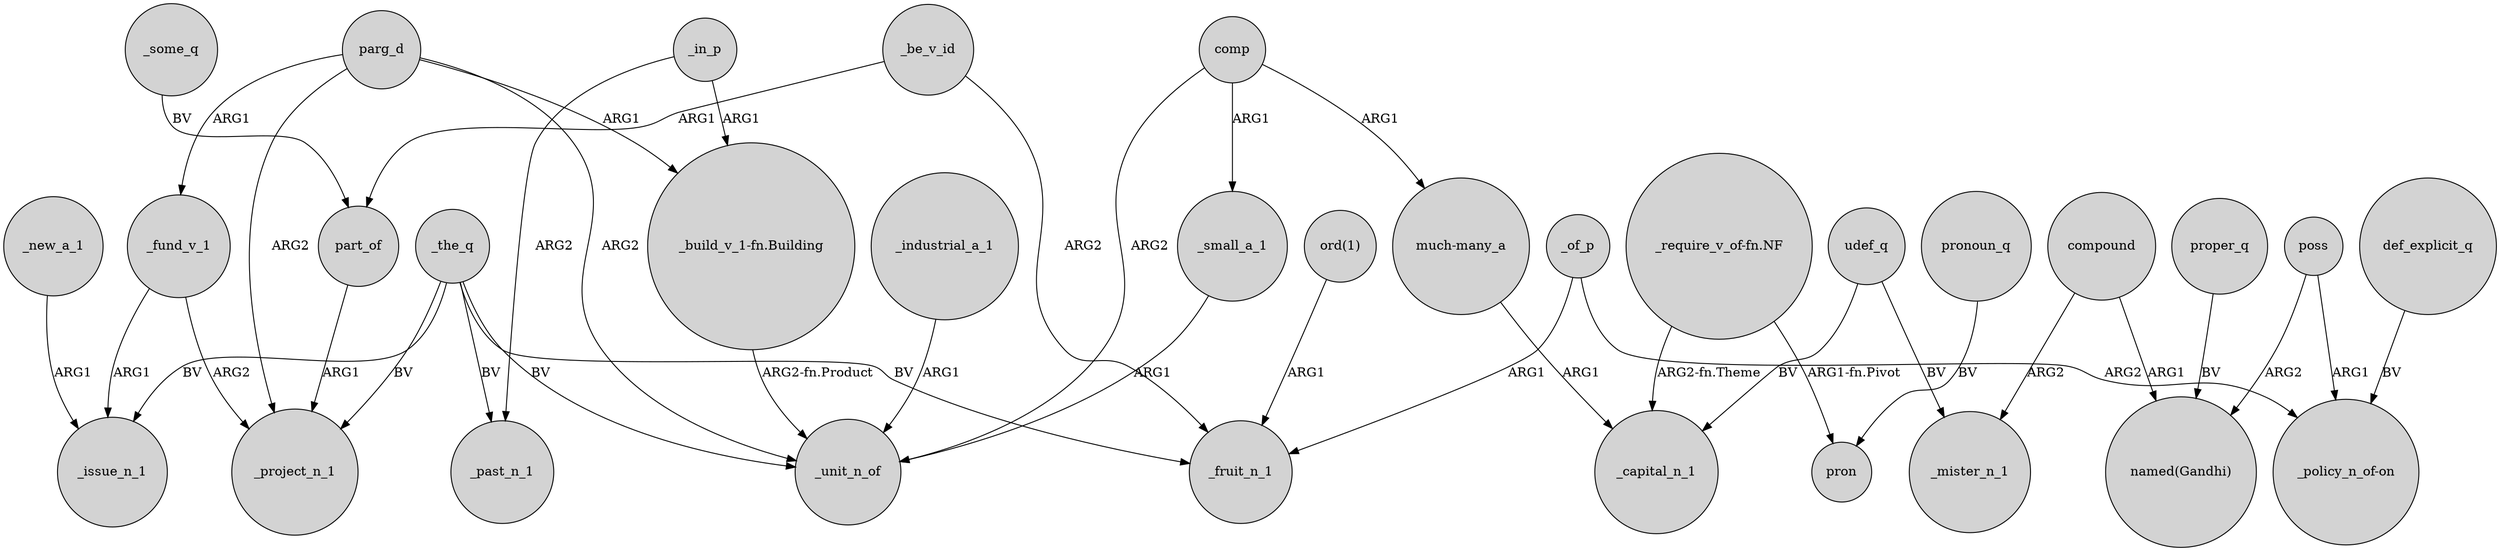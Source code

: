 digraph {
	node [shape=circle style=filled]
	part_of -> _project_n_1 [label=ARG1]
	_be_v_id -> part_of [label=ARG1]
	_fund_v_1 -> _project_n_1 [label=ARG2]
	proper_q -> "named(Gandhi)" [label=BV]
	_in_p -> _past_n_1 [label=ARG2]
	poss -> "named(Gandhi)" [label=ARG2]
	compound -> _mister_n_1 [label=ARG2]
	_of_p -> "_policy_n_of-on" [label=ARG2]
	_the_q -> _project_n_1 [label=BV]
	udef_q -> _mister_n_1 [label=BV]
	_small_a_1 -> _unit_n_of [label=ARG1]
	_in_p -> "_build_v_1-fn.Building" [label=ARG1]
	_industrial_a_1 -> _unit_n_of [label=ARG1]
	poss -> "_policy_n_of-on" [label=ARG1]
	_the_q -> _issue_n_1 [label=BV]
	_be_v_id -> _fruit_n_1 [label=ARG2]
	parg_d -> _project_n_1 [label=ARG2]
	comp -> _unit_n_of [label=ARG2]
	parg_d -> _unit_n_of [label=ARG2]
	def_explicit_q -> "_policy_n_of-on" [label=BV]
	_some_q -> part_of [label=BV]
	pronoun_q -> pron [label=BV]
	"much-many_a" -> _capital_n_1 [label=ARG1]
	"_build_v_1-fn.Building" -> _unit_n_of [label="ARG2-fn.Product"]
	"ord(1)" -> _fruit_n_1 [label=ARG1]
	comp -> "much-many_a" [label=ARG1]
	_the_q -> _past_n_1 [label=BV]
	comp -> _small_a_1 [label=ARG1]
	"_require_v_of-fn.NF" -> pron [label="ARG1-fn.Pivot"]
	parg_d -> "_build_v_1-fn.Building" [label=ARG1]
	_the_q -> _fruit_n_1 [label=BV]
	_of_p -> _fruit_n_1 [label=ARG1]
	_fund_v_1 -> _issue_n_1 [label=ARG1]
	"_require_v_of-fn.NF" -> _capital_n_1 [label="ARG2-fn.Theme"]
	parg_d -> _fund_v_1 [label=ARG1]
	compound -> "named(Gandhi)" [label=ARG1]
	_the_q -> _unit_n_of [label=BV]
	_new_a_1 -> _issue_n_1 [label=ARG1]
	udef_q -> _capital_n_1 [label=BV]
}
